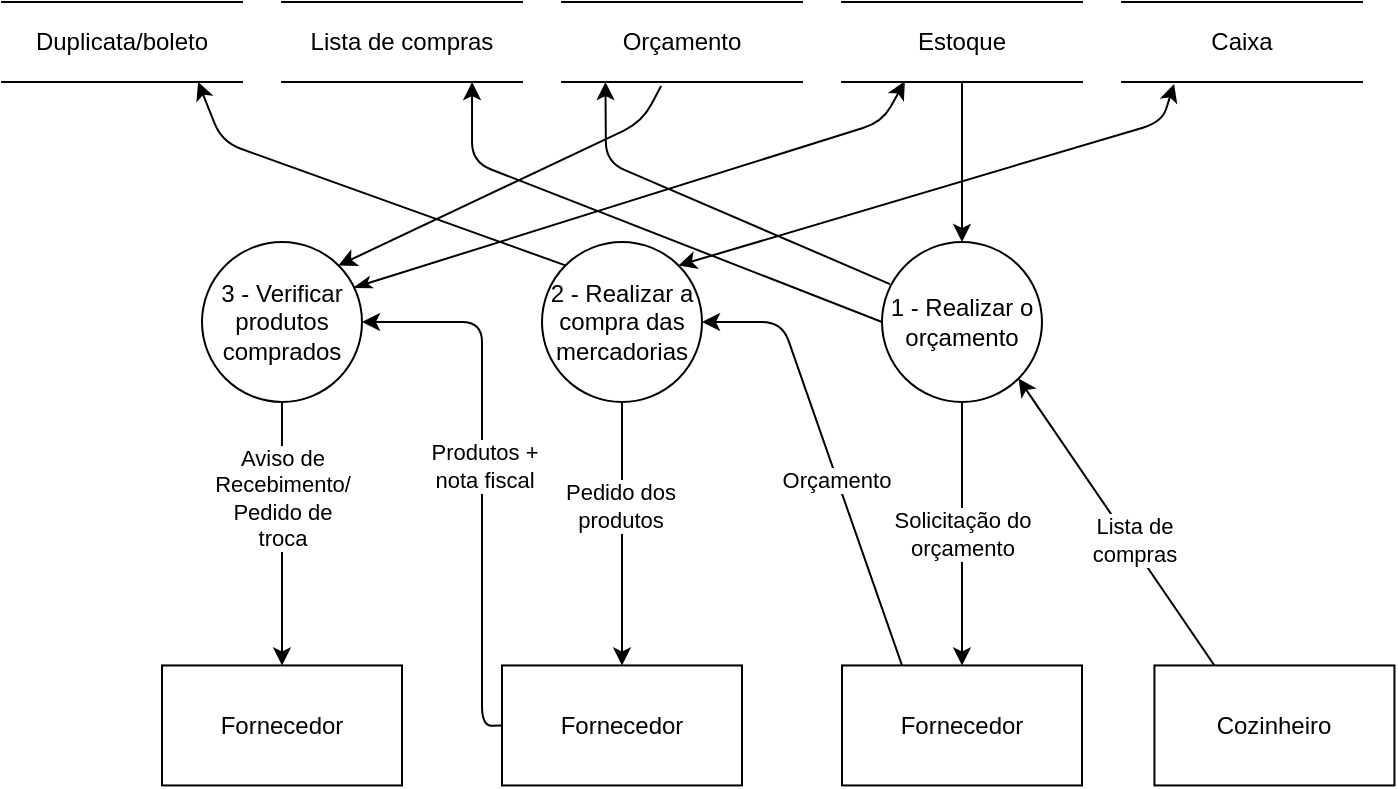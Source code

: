 <mxfile version="13.0.3" type="device"><diagram id="cI-BIshlk4CRxWwtcFQu" name="Page-1"><mxGraphModel dx="1303" dy="1161" grid="1" gridSize="10" guides="1" tooltips="1" connect="1" arrows="1" fold="1" page="1" pageScale="1" pageWidth="827" pageHeight="1169" math="0" shadow="0"><root><mxCell id="0"/><mxCell id="1" parent="0"/><mxCell id="51qbh9xlyiZ9126NGzIJ-1" value="Lista de compras" style="shape=partialRectangle;whiteSpace=wrap;html=1;left=0;right=0;fillColor=none;" vertex="1" parent="1"><mxGeometry x="180" y="40" width="120" height="40" as="geometry"/></mxCell><mxCell id="51qbh9xlyiZ9126NGzIJ-2" value="Orçamento" style="shape=partialRectangle;whiteSpace=wrap;html=1;left=0;right=0;fillColor=none;" vertex="1" parent="1"><mxGeometry x="320" y="40" width="120" height="40" as="geometry"/></mxCell><mxCell id="51qbh9xlyiZ9126NGzIJ-12" style="edgeStyle=orthogonalEdgeStyle;rounded=0;orthogonalLoop=1;jettySize=auto;html=1;" edge="1" parent="1" source="51qbh9xlyiZ9126NGzIJ-3" target="51qbh9xlyiZ9126NGzIJ-6"><mxGeometry relative="1" as="geometry"/></mxCell><mxCell id="51qbh9xlyiZ9126NGzIJ-3" value="Estoque" style="shape=partialRectangle;whiteSpace=wrap;html=1;left=0;right=0;fillColor=none;" vertex="1" parent="1"><mxGeometry x="460" y="40" width="120" height="40" as="geometry"/></mxCell><mxCell id="51qbh9xlyiZ9126NGzIJ-4" value="Duplicata/boleto" style="shape=partialRectangle;whiteSpace=wrap;html=1;left=0;right=0;fillColor=none;" vertex="1" parent="1"><mxGeometry x="40" y="40" width="120" height="40" as="geometry"/></mxCell><mxCell id="51qbh9xlyiZ9126NGzIJ-5" value="Caixa" style="shape=partialRectangle;whiteSpace=wrap;html=1;left=0;right=0;fillColor=none;" vertex="1" parent="1"><mxGeometry x="600" y="40" width="120" height="40" as="geometry"/></mxCell><mxCell id="51qbh9xlyiZ9126NGzIJ-15" value="Solicitação do&lt;br&gt;orçamento" style="edgeStyle=orthogonalEdgeStyle;rounded=0;orthogonalLoop=1;jettySize=auto;html=1;" edge="1" parent="1" source="51qbh9xlyiZ9126NGzIJ-6" target="51qbh9xlyiZ9126NGzIJ-14"><mxGeometry relative="1" as="geometry"/></mxCell><mxCell id="51qbh9xlyiZ9126NGzIJ-6" value="1 - Realizar o&lt;br&gt;orçamento" style="ellipse;whiteSpace=wrap;html=1;aspect=fixed;" vertex="1" parent="1"><mxGeometry x="480" y="160" width="80" height="80" as="geometry"/></mxCell><mxCell id="51qbh9xlyiZ9126NGzIJ-7" value="Cozinheiro" style="rounded=0;whiteSpace=wrap;html=1;" vertex="1" parent="1"><mxGeometry x="616.22" y="371.72" width="120" height="60" as="geometry"/></mxCell><mxCell id="51qbh9xlyiZ9126NGzIJ-8" value="" style="endArrow=classic;html=1;exitX=0.25;exitY=0;exitDx=0;exitDy=0;entryX=1;entryY=1;entryDx=0;entryDy=0;" edge="1" parent="1" source="51qbh9xlyiZ9126NGzIJ-7" target="51qbh9xlyiZ9126NGzIJ-6"><mxGeometry width="50" height="50" relative="1" as="geometry"><mxPoint x="636.22" y="259.24" as="sourcePoint"/><mxPoint x="550.004" y="230.004" as="targetPoint"/></mxGeometry></mxCell><mxCell id="51qbh9xlyiZ9126NGzIJ-9" value="Lista de&lt;br&gt;compras" style="edgeLabel;html=1;align=center;verticalAlign=middle;resizable=0;points=[];" vertex="1" connectable="0" parent="51qbh9xlyiZ9126NGzIJ-8"><mxGeometry x="0.261" y="1" relative="1" as="geometry"><mxPoint x="21.65" y="26.89" as="offset"/></mxGeometry></mxCell><mxCell id="51qbh9xlyiZ9126NGzIJ-10" value="" style="endArrow=classic;html=1;entryX=0.792;entryY=1;entryDx=0;entryDy=0;entryPerimeter=0;exitX=0;exitY=0.5;exitDx=0;exitDy=0;" edge="1" parent="1" source="51qbh9xlyiZ9126NGzIJ-6" target="51qbh9xlyiZ9126NGzIJ-1"><mxGeometry width="50" height="50" relative="1" as="geometry"><mxPoint x="340" y="140" as="sourcePoint"/><mxPoint x="390" y="90" as="targetPoint"/><Array as="points"><mxPoint x="275" y="120"/></Array></mxGeometry></mxCell><mxCell id="51qbh9xlyiZ9126NGzIJ-11" value="" style="endArrow=classic;html=1;entryX=0.181;entryY=1;entryDx=0;entryDy=0;entryPerimeter=0;exitX=0.05;exitY=0.263;exitDx=0;exitDy=0;exitPerimeter=0;" edge="1" parent="1" source="51qbh9xlyiZ9126NGzIJ-6" target="51qbh9xlyiZ9126NGzIJ-2"><mxGeometry width="50" height="50" relative="1" as="geometry"><mxPoint x="490" y="210" as="sourcePoint"/><mxPoint x="285.04" y="90" as="targetPoint"/><Array as="points"><mxPoint x="342" y="120"/></Array></mxGeometry></mxCell><mxCell id="51qbh9xlyiZ9126NGzIJ-14" value="Fornecedor" style="rounded=0;whiteSpace=wrap;html=1;" vertex="1" parent="1"><mxGeometry x="460" y="371.72" width="120" height="60" as="geometry"/></mxCell><mxCell id="51qbh9xlyiZ9126NGzIJ-16" value="" style="endArrow=classic;html=1;entryX=1;entryY=0.5;entryDx=0;entryDy=0;exitX=0.25;exitY=0;exitDx=0;exitDy=0;" edge="1" parent="1" target="51qbh9xlyiZ9126NGzIJ-18" source="51qbh9xlyiZ9126NGzIJ-14"><mxGeometry width="50" height="50" relative="1" as="geometry"><mxPoint x="425.5" y="470" as="sourcePoint"/><mxPoint x="565.5" y="450" as="targetPoint"/><Array as="points"><mxPoint x="430" y="200"/><mxPoint x="390" y="200"/></Array></mxGeometry></mxCell><mxCell id="51qbh9xlyiZ9126NGzIJ-17" value="Orçamento" style="edgeLabel;html=1;align=center;verticalAlign=middle;resizable=0;points=[];" vertex="1" connectable="0" parent="51qbh9xlyiZ9126NGzIJ-16"><mxGeometry x="-0.106" y="1" relative="1" as="geometry"><mxPoint as="offset"/></mxGeometry></mxCell><mxCell id="51qbh9xlyiZ9126NGzIJ-20" style="edgeStyle=orthogonalEdgeStyle;rounded=0;orthogonalLoop=1;jettySize=auto;html=1;entryX=0.5;entryY=0;entryDx=0;entryDy=0;" edge="1" parent="1" source="51qbh9xlyiZ9126NGzIJ-18" target="51qbh9xlyiZ9126NGzIJ-19"><mxGeometry relative="1" as="geometry"/></mxCell><mxCell id="51qbh9xlyiZ9126NGzIJ-21" value="Pedido dos&lt;br&gt;produtos" style="edgeLabel;html=1;align=center;verticalAlign=middle;resizable=0;points=[];" vertex="1" connectable="0" parent="51qbh9xlyiZ9126NGzIJ-20"><mxGeometry x="-0.217" y="-1" relative="1" as="geometry"><mxPoint as="offset"/></mxGeometry></mxCell><mxCell id="51qbh9xlyiZ9126NGzIJ-18" value="2 - Realizar a compra das mercadorias" style="ellipse;whiteSpace=wrap;html=1;aspect=fixed;" vertex="1" parent="1"><mxGeometry x="310" y="160" width="80" height="80" as="geometry"/></mxCell><mxCell id="51qbh9xlyiZ9126NGzIJ-19" value="Fornecedor" style="rounded=0;whiteSpace=wrap;html=1;" vertex="1" parent="1"><mxGeometry x="290" y="371.72" width="120" height="60" as="geometry"/></mxCell><mxCell id="51qbh9xlyiZ9126NGzIJ-23" value="" style="endArrow=classic;html=1;exitX=0;exitY=0.5;exitDx=0;exitDy=0;entryX=1;entryY=0.5;entryDx=0;entryDy=0;" edge="1" parent="1" source="51qbh9xlyiZ9126NGzIJ-19" target="51qbh9xlyiZ9126NGzIJ-33"><mxGeometry width="50" height="50" relative="1" as="geometry"><mxPoint x="510" y="260" as="sourcePoint"/><mxPoint x="560" y="210" as="targetPoint"/><Array as="points"><mxPoint x="280" y="402"/><mxPoint x="280" y="200"/></Array></mxGeometry></mxCell><mxCell id="51qbh9xlyiZ9126NGzIJ-24" value="Produtos +&lt;br&gt;nota fiscal" style="edgeLabel;html=1;align=center;verticalAlign=middle;resizable=0;points=[];" vertex="1" connectable="0" parent="51qbh9xlyiZ9126NGzIJ-23"><mxGeometry x="0.27" y="-1" relative="1" as="geometry"><mxPoint y="32" as="offset"/></mxGeometry></mxCell><mxCell id="51qbh9xlyiZ9126NGzIJ-25" value="" style="endArrow=classic;html=1;exitX=1;exitY=0;exitDx=0;exitDy=0;entryX=0.217;entryY=1.025;entryDx=0;entryDy=0;entryPerimeter=0;startArrow=classic;startFill=1;" edge="1" parent="1" source="51qbh9xlyiZ9126NGzIJ-18" target="51qbh9xlyiZ9126NGzIJ-5"><mxGeometry width="50" height="50" relative="1" as="geometry"><mxPoint x="310" y="260" as="sourcePoint"/><mxPoint x="360" y="210" as="targetPoint"/><Array as="points"><mxPoint x="620" y="100"/></Array></mxGeometry></mxCell><mxCell id="51qbh9xlyiZ9126NGzIJ-26" value="" style="endArrow=classic;html=1;entryX=0.817;entryY=1;entryDx=0;entryDy=0;entryPerimeter=0;exitX=0;exitY=0;exitDx=0;exitDy=0;" edge="1" parent="1" source="51qbh9xlyiZ9126NGzIJ-18" target="51qbh9xlyiZ9126NGzIJ-4"><mxGeometry width="50" height="50" relative="1" as="geometry"><mxPoint x="190" y="260" as="sourcePoint"/><mxPoint x="240" y="210" as="targetPoint"/><Array as="points"><mxPoint x="150" y="110"/></Array></mxGeometry></mxCell><mxCell id="51qbh9xlyiZ9126NGzIJ-33" value="3 - Verificar&lt;br&gt;produtos&lt;br&gt;comprados" style="ellipse;whiteSpace=wrap;html=1;aspect=fixed;" vertex="1" parent="1"><mxGeometry x="140" y="160" width="80" height="80" as="geometry"/></mxCell><mxCell id="51qbh9xlyiZ9126NGzIJ-35" value="Fornecedor" style="rounded=0;whiteSpace=wrap;html=1;" vertex="1" parent="1"><mxGeometry x="120" y="371.72" width="120" height="60" as="geometry"/></mxCell><mxCell id="51qbh9xlyiZ9126NGzIJ-36" value="" style="endArrow=classic;html=1;exitX=0.413;exitY=1.05;exitDx=0;exitDy=0;entryX=1;entryY=0;entryDx=0;entryDy=0;exitPerimeter=0;" edge="1" parent="1" source="51qbh9xlyiZ9126NGzIJ-2" target="51qbh9xlyiZ9126NGzIJ-33"><mxGeometry width="50" height="50" relative="1" as="geometry"><mxPoint x="360" y="140" as="sourcePoint"/><mxPoint x="310" y="190" as="targetPoint"/><Array as="points"><mxPoint x="360" y="100"/></Array></mxGeometry></mxCell><mxCell id="51qbh9xlyiZ9126NGzIJ-37" value="" style="endArrow=classic;html=1;exitX=0.95;exitY=0.285;exitDx=0;exitDy=0;exitPerimeter=0;entryX=0.262;entryY=0.992;entryDx=0;entryDy=0;entryPerimeter=0;startArrow=classicThin;startFill=1;" edge="1" parent="1" source="51qbh9xlyiZ9126NGzIJ-33" target="51qbh9xlyiZ9126NGzIJ-3"><mxGeometry width="50" height="50" relative="1" as="geometry"><mxPoint x="254" y="182" as="sourcePoint"/><mxPoint x="440" y="60" as="targetPoint"/><Array as="points"><mxPoint x="480" y="100"/></Array></mxGeometry></mxCell><mxCell id="51qbh9xlyiZ9126NGzIJ-40" value="" style="endArrow=classic;html=1;exitX=0.5;exitY=1;exitDx=0;exitDy=0;entryX=0.5;entryY=0;entryDx=0;entryDy=0;" edge="1" parent="1" source="51qbh9xlyiZ9126NGzIJ-33" target="51qbh9xlyiZ9126NGzIJ-35"><mxGeometry width="50" height="50" relative="1" as="geometry"><mxPoint x="170" y="230" as="sourcePoint"/><mxPoint x="220" y="180" as="targetPoint"/></mxGeometry></mxCell><mxCell id="51qbh9xlyiZ9126NGzIJ-41" value="Aviso de&lt;br&gt;Recebimento/&lt;br&gt;Pedido de&lt;br&gt;troca" style="edgeLabel;html=1;align=center;verticalAlign=middle;resizable=0;points=[];" vertex="1" connectable="0" parent="51qbh9xlyiZ9126NGzIJ-40"><mxGeometry x="-0.276" relative="1" as="geometry"><mxPoint as="offset"/></mxGeometry></mxCell></root></mxGraphModel></diagram></mxfile>